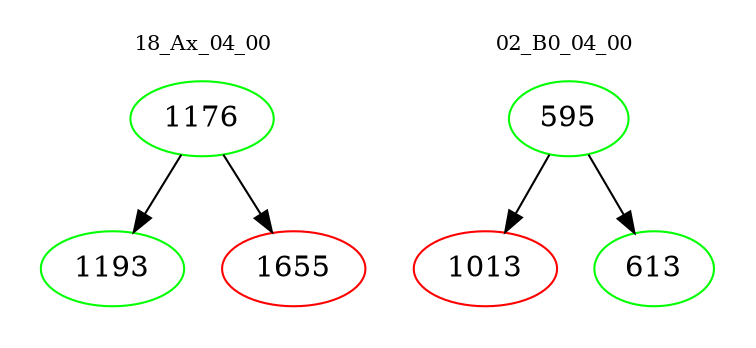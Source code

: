 digraph{
subgraph cluster_0 {
color = white
label = "18_Ax_04_00";
fontsize=10;
T0_1176 [label="1176", color="green"]
T0_1176 -> T0_1193 [color="black"]
T0_1193 [label="1193", color="green"]
T0_1176 -> T0_1655 [color="black"]
T0_1655 [label="1655", color="red"]
}
subgraph cluster_1 {
color = white
label = "02_B0_04_00";
fontsize=10;
T1_595 [label="595", color="green"]
T1_595 -> T1_1013 [color="black"]
T1_1013 [label="1013", color="red"]
T1_595 -> T1_613 [color="black"]
T1_613 [label="613", color="green"]
}
}

